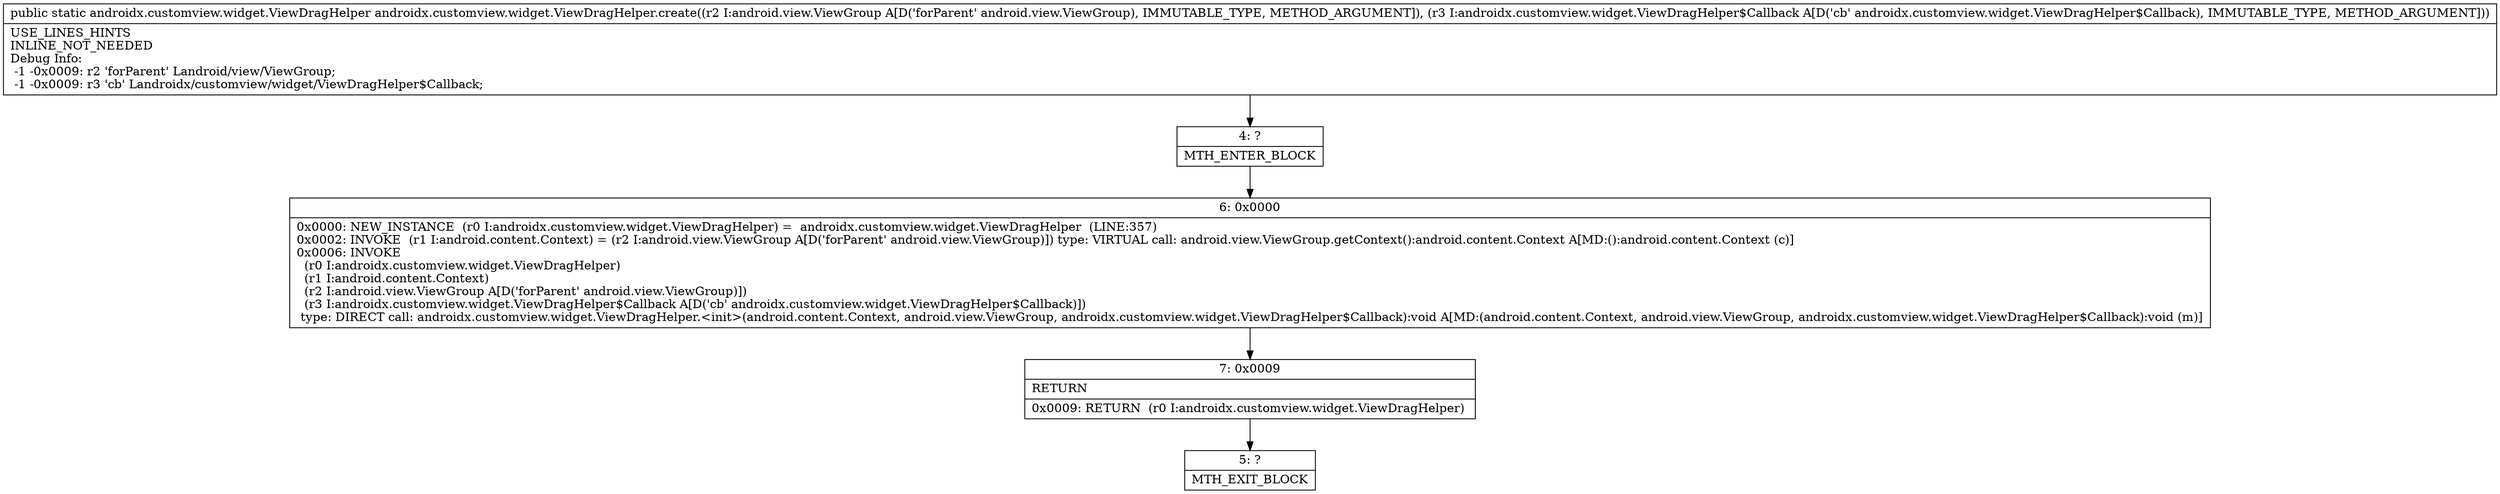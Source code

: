 digraph "CFG forandroidx.customview.widget.ViewDragHelper.create(Landroid\/view\/ViewGroup;Landroidx\/customview\/widget\/ViewDragHelper$Callback;)Landroidx\/customview\/widget\/ViewDragHelper;" {
Node_4 [shape=record,label="{4\:\ ?|MTH_ENTER_BLOCK\l}"];
Node_6 [shape=record,label="{6\:\ 0x0000|0x0000: NEW_INSTANCE  (r0 I:androidx.customview.widget.ViewDragHelper) =  androidx.customview.widget.ViewDragHelper  (LINE:357)\l0x0002: INVOKE  (r1 I:android.content.Context) = (r2 I:android.view.ViewGroup A[D('forParent' android.view.ViewGroup)]) type: VIRTUAL call: android.view.ViewGroup.getContext():android.content.Context A[MD:():android.content.Context (c)]\l0x0006: INVOKE  \l  (r0 I:androidx.customview.widget.ViewDragHelper)\l  (r1 I:android.content.Context)\l  (r2 I:android.view.ViewGroup A[D('forParent' android.view.ViewGroup)])\l  (r3 I:androidx.customview.widget.ViewDragHelper$Callback A[D('cb' androidx.customview.widget.ViewDragHelper$Callback)])\l type: DIRECT call: androidx.customview.widget.ViewDragHelper.\<init\>(android.content.Context, android.view.ViewGroup, androidx.customview.widget.ViewDragHelper$Callback):void A[MD:(android.content.Context, android.view.ViewGroup, androidx.customview.widget.ViewDragHelper$Callback):void (m)]\l}"];
Node_7 [shape=record,label="{7\:\ 0x0009|RETURN\l|0x0009: RETURN  (r0 I:androidx.customview.widget.ViewDragHelper) \l}"];
Node_5 [shape=record,label="{5\:\ ?|MTH_EXIT_BLOCK\l}"];
MethodNode[shape=record,label="{public static androidx.customview.widget.ViewDragHelper androidx.customview.widget.ViewDragHelper.create((r2 I:android.view.ViewGroup A[D('forParent' android.view.ViewGroup), IMMUTABLE_TYPE, METHOD_ARGUMENT]), (r3 I:androidx.customview.widget.ViewDragHelper$Callback A[D('cb' androidx.customview.widget.ViewDragHelper$Callback), IMMUTABLE_TYPE, METHOD_ARGUMENT]))  | USE_LINES_HINTS\lINLINE_NOT_NEEDED\lDebug Info:\l  \-1 \-0x0009: r2 'forParent' Landroid\/view\/ViewGroup;\l  \-1 \-0x0009: r3 'cb' Landroidx\/customview\/widget\/ViewDragHelper$Callback;\l}"];
MethodNode -> Node_4;Node_4 -> Node_6;
Node_6 -> Node_7;
Node_7 -> Node_5;
}

